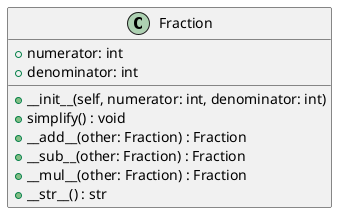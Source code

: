@startuml
class Fraction {
    +numerator: int
    +denominator: int
    __
    +__init__(self, numerator: int, denominator: int)
    +simplify() : void
    +__add__(other: Fraction) : Fraction
    +__sub__(other: Fraction) : Fraction
    +__mul__(other: Fraction) : Fraction
    +__str__() : str
}
@enduml